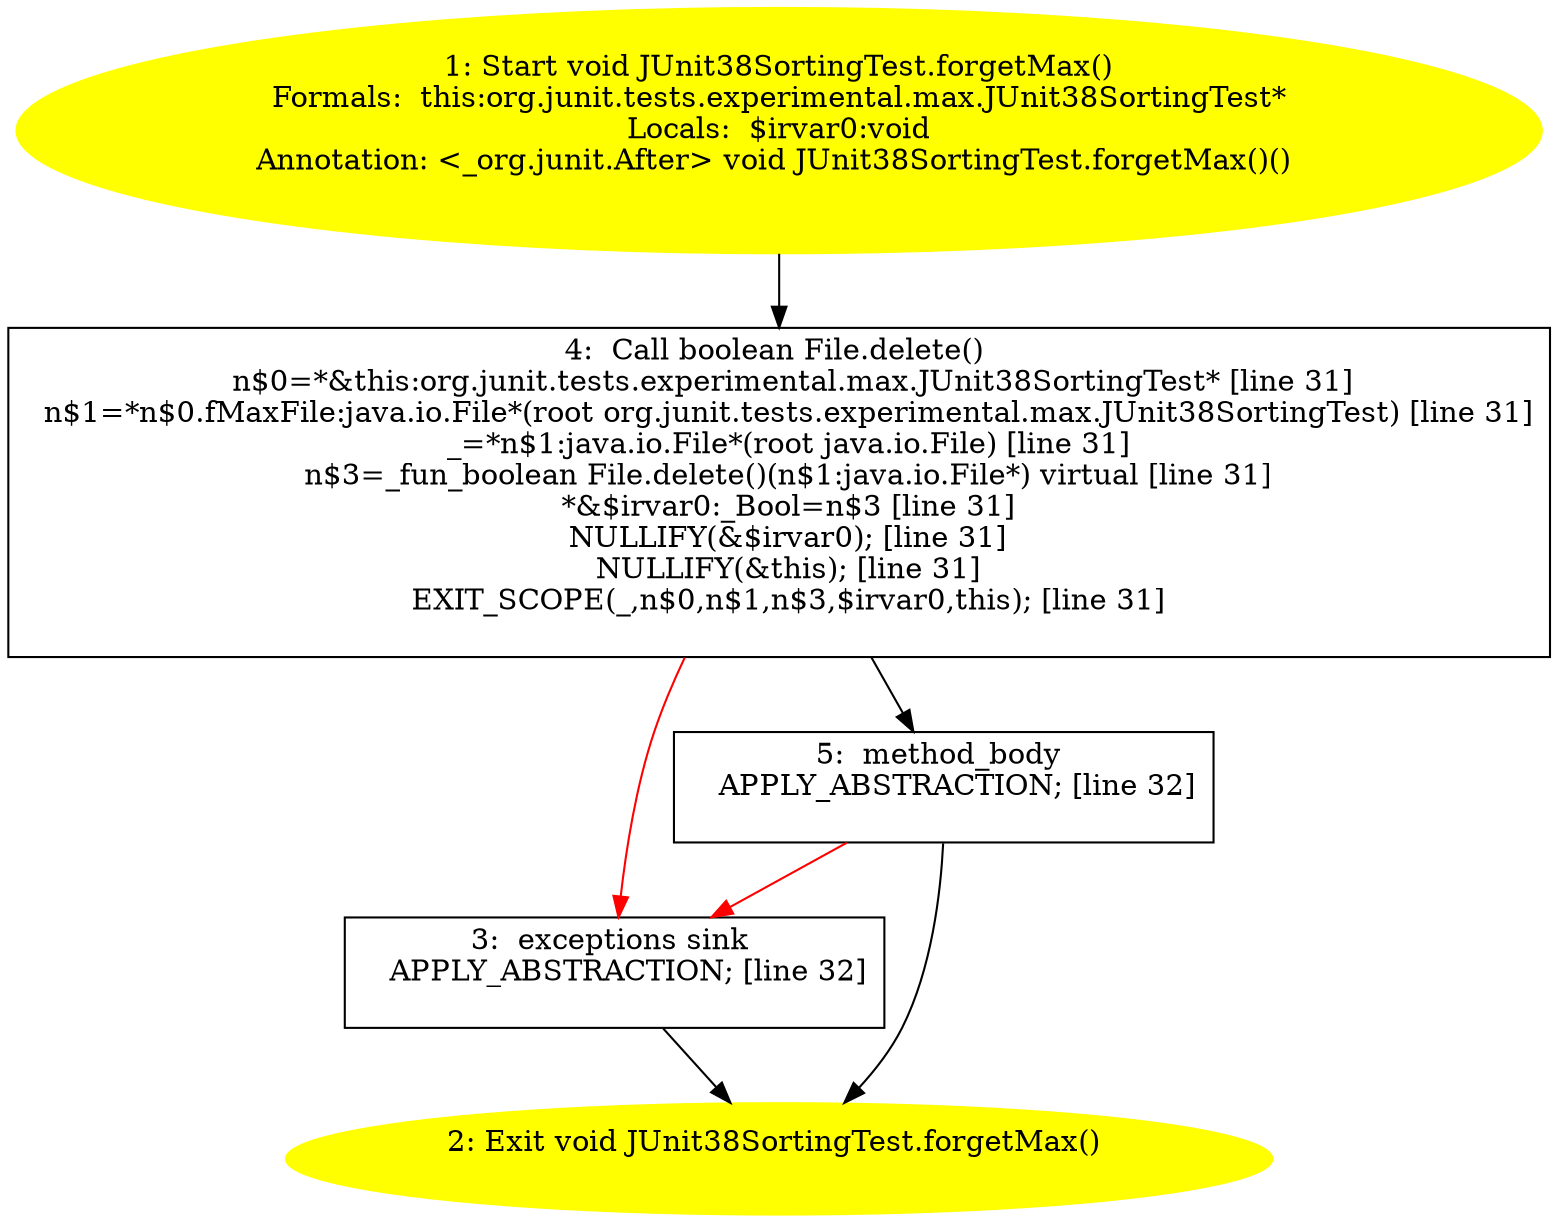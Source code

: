 /* @generated */
digraph cfg {
"org.junit.tests.experimental.max.JUnit38SortingTest.forgetMax():void.e30364032081cdc15b5314a19e24efa6_1" [label="1: Start void JUnit38SortingTest.forgetMax()\nFormals:  this:org.junit.tests.experimental.max.JUnit38SortingTest*\nLocals:  $irvar0:void\nAnnotation: <_org.junit.After> void JUnit38SortingTest.forgetMax()() \n  " color=yellow style=filled]
	

	 "org.junit.tests.experimental.max.JUnit38SortingTest.forgetMax():void.e30364032081cdc15b5314a19e24efa6_1" -> "org.junit.tests.experimental.max.JUnit38SortingTest.forgetMax():void.e30364032081cdc15b5314a19e24efa6_4" ;
"org.junit.tests.experimental.max.JUnit38SortingTest.forgetMax():void.e30364032081cdc15b5314a19e24efa6_2" [label="2: Exit void JUnit38SortingTest.forgetMax() \n  " color=yellow style=filled]
	

"org.junit.tests.experimental.max.JUnit38SortingTest.forgetMax():void.e30364032081cdc15b5314a19e24efa6_3" [label="3:  exceptions sink \n   APPLY_ABSTRACTION; [line 32]\n " shape="box"]
	

	 "org.junit.tests.experimental.max.JUnit38SortingTest.forgetMax():void.e30364032081cdc15b5314a19e24efa6_3" -> "org.junit.tests.experimental.max.JUnit38SortingTest.forgetMax():void.e30364032081cdc15b5314a19e24efa6_2" ;
"org.junit.tests.experimental.max.JUnit38SortingTest.forgetMax():void.e30364032081cdc15b5314a19e24efa6_4" [label="4:  Call boolean File.delete() \n   n$0=*&this:org.junit.tests.experimental.max.JUnit38SortingTest* [line 31]\n  n$1=*n$0.fMaxFile:java.io.File*(root org.junit.tests.experimental.max.JUnit38SortingTest) [line 31]\n  _=*n$1:java.io.File*(root java.io.File) [line 31]\n  n$3=_fun_boolean File.delete()(n$1:java.io.File*) virtual [line 31]\n  *&$irvar0:_Bool=n$3 [line 31]\n  NULLIFY(&$irvar0); [line 31]\n  NULLIFY(&this); [line 31]\n  EXIT_SCOPE(_,n$0,n$1,n$3,$irvar0,this); [line 31]\n " shape="box"]
	

	 "org.junit.tests.experimental.max.JUnit38SortingTest.forgetMax():void.e30364032081cdc15b5314a19e24efa6_4" -> "org.junit.tests.experimental.max.JUnit38SortingTest.forgetMax():void.e30364032081cdc15b5314a19e24efa6_5" ;
	 "org.junit.tests.experimental.max.JUnit38SortingTest.forgetMax():void.e30364032081cdc15b5314a19e24efa6_4" -> "org.junit.tests.experimental.max.JUnit38SortingTest.forgetMax():void.e30364032081cdc15b5314a19e24efa6_3" [color="red" ];
"org.junit.tests.experimental.max.JUnit38SortingTest.forgetMax():void.e30364032081cdc15b5314a19e24efa6_5" [label="5:  method_body \n   APPLY_ABSTRACTION; [line 32]\n " shape="box"]
	

	 "org.junit.tests.experimental.max.JUnit38SortingTest.forgetMax():void.e30364032081cdc15b5314a19e24efa6_5" -> "org.junit.tests.experimental.max.JUnit38SortingTest.forgetMax():void.e30364032081cdc15b5314a19e24efa6_2" ;
	 "org.junit.tests.experimental.max.JUnit38SortingTest.forgetMax():void.e30364032081cdc15b5314a19e24efa6_5" -> "org.junit.tests.experimental.max.JUnit38SortingTest.forgetMax():void.e30364032081cdc15b5314a19e24efa6_3" [color="red" ];
}
